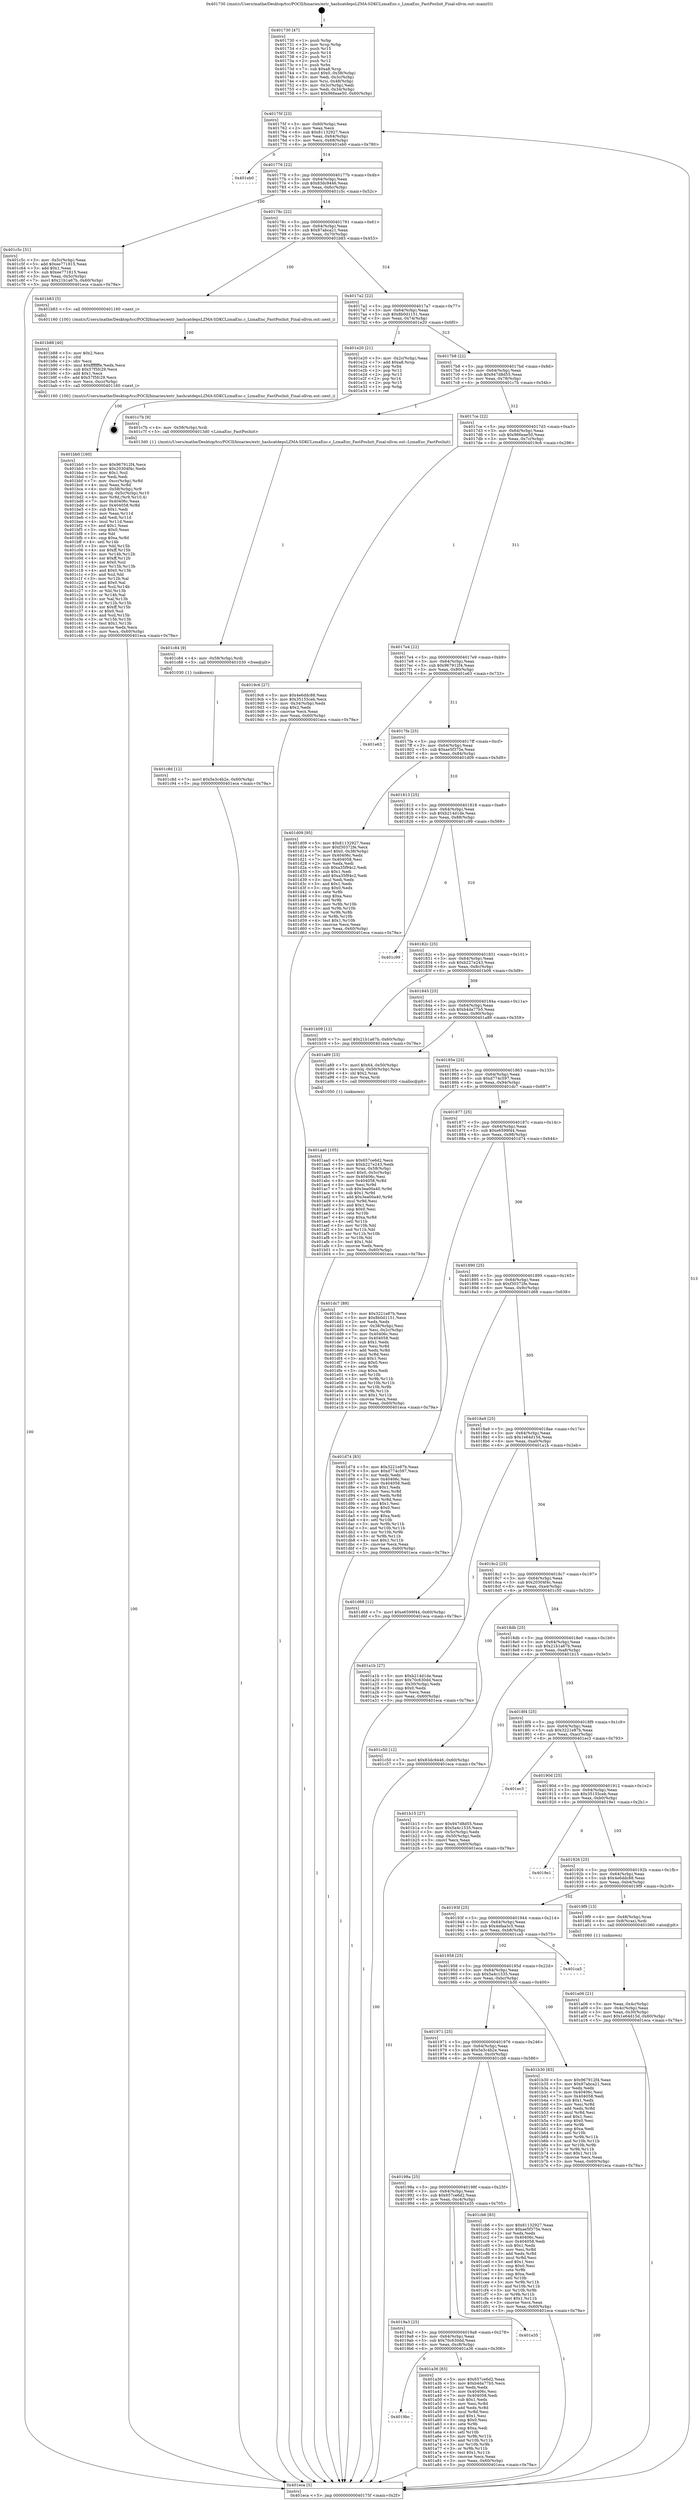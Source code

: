 digraph "0x401730" {
  label = "0x401730 (/mnt/c/Users/mathe/Desktop/tcc/POCII/binaries/extr_hashcatdepsLZMA-SDKCLzmaEnc.c_LzmaEnc_FastPosInit_Final-ollvm.out::main(0))"
  labelloc = "t"
  node[shape=record]

  Entry [label="",width=0.3,height=0.3,shape=circle,fillcolor=black,style=filled]
  "0x40175f" [label="{
     0x40175f [23]\l
     | [instrs]\l
     &nbsp;&nbsp;0x40175f \<+3\>: mov -0x60(%rbp),%eax\l
     &nbsp;&nbsp;0x401762 \<+2\>: mov %eax,%ecx\l
     &nbsp;&nbsp;0x401764 \<+6\>: sub $0x81132927,%ecx\l
     &nbsp;&nbsp;0x40176a \<+3\>: mov %eax,-0x64(%rbp)\l
     &nbsp;&nbsp;0x40176d \<+3\>: mov %ecx,-0x68(%rbp)\l
     &nbsp;&nbsp;0x401770 \<+6\>: je 0000000000401eb0 \<main+0x780\>\l
  }"]
  "0x401eb0" [label="{
     0x401eb0\l
  }", style=dashed]
  "0x401776" [label="{
     0x401776 [22]\l
     | [instrs]\l
     &nbsp;&nbsp;0x401776 \<+5\>: jmp 000000000040177b \<main+0x4b\>\l
     &nbsp;&nbsp;0x40177b \<+3\>: mov -0x64(%rbp),%eax\l
     &nbsp;&nbsp;0x40177e \<+5\>: sub $0x83dc9446,%eax\l
     &nbsp;&nbsp;0x401783 \<+3\>: mov %eax,-0x6c(%rbp)\l
     &nbsp;&nbsp;0x401786 \<+6\>: je 0000000000401c5c \<main+0x52c\>\l
  }"]
  Exit [label="",width=0.3,height=0.3,shape=circle,fillcolor=black,style=filled,peripheries=2]
  "0x401c5c" [label="{
     0x401c5c [31]\l
     | [instrs]\l
     &nbsp;&nbsp;0x401c5c \<+3\>: mov -0x5c(%rbp),%eax\l
     &nbsp;&nbsp;0x401c5f \<+5\>: add $0xee771815,%eax\l
     &nbsp;&nbsp;0x401c64 \<+3\>: add $0x1,%eax\l
     &nbsp;&nbsp;0x401c67 \<+5\>: sub $0xee771815,%eax\l
     &nbsp;&nbsp;0x401c6c \<+3\>: mov %eax,-0x5c(%rbp)\l
     &nbsp;&nbsp;0x401c6f \<+7\>: movl $0x21b1a67b,-0x60(%rbp)\l
     &nbsp;&nbsp;0x401c76 \<+5\>: jmp 0000000000401eca \<main+0x79a\>\l
  }"]
  "0x40178c" [label="{
     0x40178c [22]\l
     | [instrs]\l
     &nbsp;&nbsp;0x40178c \<+5\>: jmp 0000000000401791 \<main+0x61\>\l
     &nbsp;&nbsp;0x401791 \<+3\>: mov -0x64(%rbp),%eax\l
     &nbsp;&nbsp;0x401794 \<+5\>: sub $0x87abca21,%eax\l
     &nbsp;&nbsp;0x401799 \<+3\>: mov %eax,-0x70(%rbp)\l
     &nbsp;&nbsp;0x40179c \<+6\>: je 0000000000401b83 \<main+0x453\>\l
  }"]
  "0x401c8d" [label="{
     0x401c8d [12]\l
     | [instrs]\l
     &nbsp;&nbsp;0x401c8d \<+7\>: movl $0x5e3c4b2e,-0x60(%rbp)\l
     &nbsp;&nbsp;0x401c94 \<+5\>: jmp 0000000000401eca \<main+0x79a\>\l
  }"]
  "0x401b83" [label="{
     0x401b83 [5]\l
     | [instrs]\l
     &nbsp;&nbsp;0x401b83 \<+5\>: call 0000000000401160 \<next_i\>\l
     | [calls]\l
     &nbsp;&nbsp;0x401160 \{100\} (/mnt/c/Users/mathe/Desktop/tcc/POCII/binaries/extr_hashcatdepsLZMA-SDKCLzmaEnc.c_LzmaEnc_FastPosInit_Final-ollvm.out::next_i)\l
  }"]
  "0x4017a2" [label="{
     0x4017a2 [22]\l
     | [instrs]\l
     &nbsp;&nbsp;0x4017a2 \<+5\>: jmp 00000000004017a7 \<main+0x77\>\l
     &nbsp;&nbsp;0x4017a7 \<+3\>: mov -0x64(%rbp),%eax\l
     &nbsp;&nbsp;0x4017aa \<+5\>: sub $0x8b0d1151,%eax\l
     &nbsp;&nbsp;0x4017af \<+3\>: mov %eax,-0x74(%rbp)\l
     &nbsp;&nbsp;0x4017b2 \<+6\>: je 0000000000401e20 \<main+0x6f0\>\l
  }"]
  "0x401c84" [label="{
     0x401c84 [9]\l
     | [instrs]\l
     &nbsp;&nbsp;0x401c84 \<+4\>: mov -0x58(%rbp),%rdi\l
     &nbsp;&nbsp;0x401c88 \<+5\>: call 0000000000401030 \<free@plt\>\l
     | [calls]\l
     &nbsp;&nbsp;0x401030 \{1\} (unknown)\l
  }"]
  "0x401e20" [label="{
     0x401e20 [21]\l
     | [instrs]\l
     &nbsp;&nbsp;0x401e20 \<+3\>: mov -0x2c(%rbp),%eax\l
     &nbsp;&nbsp;0x401e23 \<+7\>: add $0xa8,%rsp\l
     &nbsp;&nbsp;0x401e2a \<+1\>: pop %rbx\l
     &nbsp;&nbsp;0x401e2b \<+2\>: pop %r12\l
     &nbsp;&nbsp;0x401e2d \<+2\>: pop %r13\l
     &nbsp;&nbsp;0x401e2f \<+2\>: pop %r14\l
     &nbsp;&nbsp;0x401e31 \<+2\>: pop %r15\l
     &nbsp;&nbsp;0x401e33 \<+1\>: pop %rbp\l
     &nbsp;&nbsp;0x401e34 \<+1\>: ret\l
  }"]
  "0x4017b8" [label="{
     0x4017b8 [22]\l
     | [instrs]\l
     &nbsp;&nbsp;0x4017b8 \<+5\>: jmp 00000000004017bd \<main+0x8d\>\l
     &nbsp;&nbsp;0x4017bd \<+3\>: mov -0x64(%rbp),%eax\l
     &nbsp;&nbsp;0x4017c0 \<+5\>: sub $0x947d8d55,%eax\l
     &nbsp;&nbsp;0x4017c5 \<+3\>: mov %eax,-0x78(%rbp)\l
     &nbsp;&nbsp;0x4017c8 \<+6\>: je 0000000000401c7b \<main+0x54b\>\l
  }"]
  "0x401bb0" [label="{
     0x401bb0 [160]\l
     | [instrs]\l
     &nbsp;&nbsp;0x401bb0 \<+5\>: mov $0x967912f4,%ecx\l
     &nbsp;&nbsp;0x401bb5 \<+5\>: mov $0x20304f4c,%edx\l
     &nbsp;&nbsp;0x401bba \<+3\>: mov $0x1,%sil\l
     &nbsp;&nbsp;0x401bbd \<+2\>: xor %edi,%edi\l
     &nbsp;&nbsp;0x401bbf \<+7\>: mov -0xcc(%rbp),%r8d\l
     &nbsp;&nbsp;0x401bc6 \<+4\>: imul %eax,%r8d\l
     &nbsp;&nbsp;0x401bca \<+4\>: mov -0x58(%rbp),%r9\l
     &nbsp;&nbsp;0x401bce \<+4\>: movslq -0x5c(%rbp),%r10\l
     &nbsp;&nbsp;0x401bd2 \<+4\>: mov %r8d,(%r9,%r10,4)\l
     &nbsp;&nbsp;0x401bd6 \<+7\>: mov 0x40406c,%eax\l
     &nbsp;&nbsp;0x401bdd \<+8\>: mov 0x404058,%r8d\l
     &nbsp;&nbsp;0x401be5 \<+3\>: sub $0x1,%edi\l
     &nbsp;&nbsp;0x401be8 \<+3\>: mov %eax,%r11d\l
     &nbsp;&nbsp;0x401beb \<+3\>: add %edi,%r11d\l
     &nbsp;&nbsp;0x401bee \<+4\>: imul %r11d,%eax\l
     &nbsp;&nbsp;0x401bf2 \<+3\>: and $0x1,%eax\l
     &nbsp;&nbsp;0x401bf5 \<+3\>: cmp $0x0,%eax\l
     &nbsp;&nbsp;0x401bf8 \<+3\>: sete %bl\l
     &nbsp;&nbsp;0x401bfb \<+4\>: cmp $0xa,%r8d\l
     &nbsp;&nbsp;0x401bff \<+4\>: setl %r14b\l
     &nbsp;&nbsp;0x401c03 \<+3\>: mov %bl,%r15b\l
     &nbsp;&nbsp;0x401c06 \<+4\>: xor $0xff,%r15b\l
     &nbsp;&nbsp;0x401c0a \<+3\>: mov %r14b,%r12b\l
     &nbsp;&nbsp;0x401c0d \<+4\>: xor $0xff,%r12b\l
     &nbsp;&nbsp;0x401c11 \<+4\>: xor $0x0,%sil\l
     &nbsp;&nbsp;0x401c15 \<+3\>: mov %r15b,%r13b\l
     &nbsp;&nbsp;0x401c18 \<+4\>: and $0x0,%r13b\l
     &nbsp;&nbsp;0x401c1c \<+3\>: and %sil,%bl\l
     &nbsp;&nbsp;0x401c1f \<+3\>: mov %r12b,%al\l
     &nbsp;&nbsp;0x401c22 \<+2\>: and $0x0,%al\l
     &nbsp;&nbsp;0x401c24 \<+3\>: and %sil,%r14b\l
     &nbsp;&nbsp;0x401c27 \<+3\>: or %bl,%r13b\l
     &nbsp;&nbsp;0x401c2a \<+3\>: or %r14b,%al\l
     &nbsp;&nbsp;0x401c2d \<+3\>: xor %al,%r13b\l
     &nbsp;&nbsp;0x401c30 \<+3\>: or %r12b,%r15b\l
     &nbsp;&nbsp;0x401c33 \<+4\>: xor $0xff,%r15b\l
     &nbsp;&nbsp;0x401c37 \<+4\>: or $0x0,%sil\l
     &nbsp;&nbsp;0x401c3b \<+3\>: and %sil,%r15b\l
     &nbsp;&nbsp;0x401c3e \<+3\>: or %r15b,%r13b\l
     &nbsp;&nbsp;0x401c41 \<+4\>: test $0x1,%r13b\l
     &nbsp;&nbsp;0x401c45 \<+3\>: cmovne %edx,%ecx\l
     &nbsp;&nbsp;0x401c48 \<+3\>: mov %ecx,-0x60(%rbp)\l
     &nbsp;&nbsp;0x401c4b \<+5\>: jmp 0000000000401eca \<main+0x79a\>\l
  }"]
  "0x401c7b" [label="{
     0x401c7b [9]\l
     | [instrs]\l
     &nbsp;&nbsp;0x401c7b \<+4\>: mov -0x58(%rbp),%rdi\l
     &nbsp;&nbsp;0x401c7f \<+5\>: call 00000000004013d0 \<LzmaEnc_FastPosInit\>\l
     | [calls]\l
     &nbsp;&nbsp;0x4013d0 \{1\} (/mnt/c/Users/mathe/Desktop/tcc/POCII/binaries/extr_hashcatdepsLZMA-SDKCLzmaEnc.c_LzmaEnc_FastPosInit_Final-ollvm.out::LzmaEnc_FastPosInit)\l
  }"]
  "0x4017ce" [label="{
     0x4017ce [22]\l
     | [instrs]\l
     &nbsp;&nbsp;0x4017ce \<+5\>: jmp 00000000004017d3 \<main+0xa3\>\l
     &nbsp;&nbsp;0x4017d3 \<+3\>: mov -0x64(%rbp),%eax\l
     &nbsp;&nbsp;0x4017d6 \<+5\>: sub $0x966eae50,%eax\l
     &nbsp;&nbsp;0x4017db \<+3\>: mov %eax,-0x7c(%rbp)\l
     &nbsp;&nbsp;0x4017de \<+6\>: je 00000000004019c6 \<main+0x296\>\l
  }"]
  "0x401b88" [label="{
     0x401b88 [40]\l
     | [instrs]\l
     &nbsp;&nbsp;0x401b88 \<+5\>: mov $0x2,%ecx\l
     &nbsp;&nbsp;0x401b8d \<+1\>: cltd\l
     &nbsp;&nbsp;0x401b8e \<+2\>: idiv %ecx\l
     &nbsp;&nbsp;0x401b90 \<+6\>: imul $0xfffffffe,%edx,%ecx\l
     &nbsp;&nbsp;0x401b96 \<+6\>: sub $0x57f5fc29,%ecx\l
     &nbsp;&nbsp;0x401b9c \<+3\>: add $0x1,%ecx\l
     &nbsp;&nbsp;0x401b9f \<+6\>: add $0x57f5fc29,%ecx\l
     &nbsp;&nbsp;0x401ba5 \<+6\>: mov %ecx,-0xcc(%rbp)\l
     &nbsp;&nbsp;0x401bab \<+5\>: call 0000000000401160 \<next_i\>\l
     | [calls]\l
     &nbsp;&nbsp;0x401160 \{100\} (/mnt/c/Users/mathe/Desktop/tcc/POCII/binaries/extr_hashcatdepsLZMA-SDKCLzmaEnc.c_LzmaEnc_FastPosInit_Final-ollvm.out::next_i)\l
  }"]
  "0x4019c6" [label="{
     0x4019c6 [27]\l
     | [instrs]\l
     &nbsp;&nbsp;0x4019c6 \<+5\>: mov $0x4e6ddc88,%eax\l
     &nbsp;&nbsp;0x4019cb \<+5\>: mov $0x35155ceb,%ecx\l
     &nbsp;&nbsp;0x4019d0 \<+3\>: mov -0x34(%rbp),%edx\l
     &nbsp;&nbsp;0x4019d3 \<+3\>: cmp $0x2,%edx\l
     &nbsp;&nbsp;0x4019d6 \<+3\>: cmovne %ecx,%eax\l
     &nbsp;&nbsp;0x4019d9 \<+3\>: mov %eax,-0x60(%rbp)\l
     &nbsp;&nbsp;0x4019dc \<+5\>: jmp 0000000000401eca \<main+0x79a\>\l
  }"]
  "0x4017e4" [label="{
     0x4017e4 [22]\l
     | [instrs]\l
     &nbsp;&nbsp;0x4017e4 \<+5\>: jmp 00000000004017e9 \<main+0xb9\>\l
     &nbsp;&nbsp;0x4017e9 \<+3\>: mov -0x64(%rbp),%eax\l
     &nbsp;&nbsp;0x4017ec \<+5\>: sub $0x967912f4,%eax\l
     &nbsp;&nbsp;0x4017f1 \<+3\>: mov %eax,-0x80(%rbp)\l
     &nbsp;&nbsp;0x4017f4 \<+6\>: je 0000000000401e63 \<main+0x733\>\l
  }"]
  "0x401eca" [label="{
     0x401eca [5]\l
     | [instrs]\l
     &nbsp;&nbsp;0x401eca \<+5\>: jmp 000000000040175f \<main+0x2f\>\l
  }"]
  "0x401730" [label="{
     0x401730 [47]\l
     | [instrs]\l
     &nbsp;&nbsp;0x401730 \<+1\>: push %rbp\l
     &nbsp;&nbsp;0x401731 \<+3\>: mov %rsp,%rbp\l
     &nbsp;&nbsp;0x401734 \<+2\>: push %r15\l
     &nbsp;&nbsp;0x401736 \<+2\>: push %r14\l
     &nbsp;&nbsp;0x401738 \<+2\>: push %r13\l
     &nbsp;&nbsp;0x40173a \<+2\>: push %r12\l
     &nbsp;&nbsp;0x40173c \<+1\>: push %rbx\l
     &nbsp;&nbsp;0x40173d \<+7\>: sub $0xa8,%rsp\l
     &nbsp;&nbsp;0x401744 \<+7\>: movl $0x0,-0x38(%rbp)\l
     &nbsp;&nbsp;0x40174b \<+3\>: mov %edi,-0x3c(%rbp)\l
     &nbsp;&nbsp;0x40174e \<+4\>: mov %rsi,-0x48(%rbp)\l
     &nbsp;&nbsp;0x401752 \<+3\>: mov -0x3c(%rbp),%edi\l
     &nbsp;&nbsp;0x401755 \<+3\>: mov %edi,-0x34(%rbp)\l
     &nbsp;&nbsp;0x401758 \<+7\>: movl $0x966eae50,-0x60(%rbp)\l
  }"]
  "0x401aa0" [label="{
     0x401aa0 [105]\l
     | [instrs]\l
     &nbsp;&nbsp;0x401aa0 \<+5\>: mov $0x657ce6d2,%ecx\l
     &nbsp;&nbsp;0x401aa5 \<+5\>: mov $0xb227e243,%edx\l
     &nbsp;&nbsp;0x401aaa \<+4\>: mov %rax,-0x58(%rbp)\l
     &nbsp;&nbsp;0x401aae \<+7\>: movl $0x0,-0x5c(%rbp)\l
     &nbsp;&nbsp;0x401ab5 \<+7\>: mov 0x40406c,%esi\l
     &nbsp;&nbsp;0x401abc \<+8\>: mov 0x404058,%r8d\l
     &nbsp;&nbsp;0x401ac4 \<+3\>: mov %esi,%r9d\l
     &nbsp;&nbsp;0x401ac7 \<+7\>: sub $0x3ea00a40,%r9d\l
     &nbsp;&nbsp;0x401ace \<+4\>: sub $0x1,%r9d\l
     &nbsp;&nbsp;0x401ad2 \<+7\>: add $0x3ea00a40,%r9d\l
     &nbsp;&nbsp;0x401ad9 \<+4\>: imul %r9d,%esi\l
     &nbsp;&nbsp;0x401add \<+3\>: and $0x1,%esi\l
     &nbsp;&nbsp;0x401ae0 \<+3\>: cmp $0x0,%esi\l
     &nbsp;&nbsp;0x401ae3 \<+4\>: sete %r10b\l
     &nbsp;&nbsp;0x401ae7 \<+4\>: cmp $0xa,%r8d\l
     &nbsp;&nbsp;0x401aeb \<+4\>: setl %r11b\l
     &nbsp;&nbsp;0x401aef \<+3\>: mov %r10b,%bl\l
     &nbsp;&nbsp;0x401af2 \<+3\>: and %r11b,%bl\l
     &nbsp;&nbsp;0x401af5 \<+3\>: xor %r11b,%r10b\l
     &nbsp;&nbsp;0x401af8 \<+3\>: or %r10b,%bl\l
     &nbsp;&nbsp;0x401afb \<+3\>: test $0x1,%bl\l
     &nbsp;&nbsp;0x401afe \<+3\>: cmovne %edx,%ecx\l
     &nbsp;&nbsp;0x401b01 \<+3\>: mov %ecx,-0x60(%rbp)\l
     &nbsp;&nbsp;0x401b04 \<+5\>: jmp 0000000000401eca \<main+0x79a\>\l
  }"]
  "0x401e63" [label="{
     0x401e63\l
  }", style=dashed]
  "0x4017fa" [label="{
     0x4017fa [25]\l
     | [instrs]\l
     &nbsp;&nbsp;0x4017fa \<+5\>: jmp 00000000004017ff \<main+0xcf\>\l
     &nbsp;&nbsp;0x4017ff \<+3\>: mov -0x64(%rbp),%eax\l
     &nbsp;&nbsp;0x401802 \<+5\>: sub $0xae5f375e,%eax\l
     &nbsp;&nbsp;0x401807 \<+6\>: mov %eax,-0x84(%rbp)\l
     &nbsp;&nbsp;0x40180d \<+6\>: je 0000000000401d09 \<main+0x5d9\>\l
  }"]
  "0x4019bc" [label="{
     0x4019bc\l
  }", style=dashed]
  "0x401d09" [label="{
     0x401d09 [95]\l
     | [instrs]\l
     &nbsp;&nbsp;0x401d09 \<+5\>: mov $0x81132927,%eax\l
     &nbsp;&nbsp;0x401d0e \<+5\>: mov $0xf30372fe,%ecx\l
     &nbsp;&nbsp;0x401d13 \<+7\>: movl $0x0,-0x38(%rbp)\l
     &nbsp;&nbsp;0x401d1a \<+7\>: mov 0x40406c,%edx\l
     &nbsp;&nbsp;0x401d21 \<+7\>: mov 0x404058,%esi\l
     &nbsp;&nbsp;0x401d28 \<+2\>: mov %edx,%edi\l
     &nbsp;&nbsp;0x401d2a \<+6\>: sub $0xa35f94c2,%edi\l
     &nbsp;&nbsp;0x401d30 \<+3\>: sub $0x1,%edi\l
     &nbsp;&nbsp;0x401d33 \<+6\>: add $0xa35f94c2,%edi\l
     &nbsp;&nbsp;0x401d39 \<+3\>: imul %edi,%edx\l
     &nbsp;&nbsp;0x401d3c \<+3\>: and $0x1,%edx\l
     &nbsp;&nbsp;0x401d3f \<+3\>: cmp $0x0,%edx\l
     &nbsp;&nbsp;0x401d42 \<+4\>: sete %r8b\l
     &nbsp;&nbsp;0x401d46 \<+3\>: cmp $0xa,%esi\l
     &nbsp;&nbsp;0x401d49 \<+4\>: setl %r9b\l
     &nbsp;&nbsp;0x401d4d \<+3\>: mov %r8b,%r10b\l
     &nbsp;&nbsp;0x401d50 \<+3\>: and %r9b,%r10b\l
     &nbsp;&nbsp;0x401d53 \<+3\>: xor %r9b,%r8b\l
     &nbsp;&nbsp;0x401d56 \<+3\>: or %r8b,%r10b\l
     &nbsp;&nbsp;0x401d59 \<+4\>: test $0x1,%r10b\l
     &nbsp;&nbsp;0x401d5d \<+3\>: cmovne %ecx,%eax\l
     &nbsp;&nbsp;0x401d60 \<+3\>: mov %eax,-0x60(%rbp)\l
     &nbsp;&nbsp;0x401d63 \<+5\>: jmp 0000000000401eca \<main+0x79a\>\l
  }"]
  "0x401813" [label="{
     0x401813 [25]\l
     | [instrs]\l
     &nbsp;&nbsp;0x401813 \<+5\>: jmp 0000000000401818 \<main+0xe8\>\l
     &nbsp;&nbsp;0x401818 \<+3\>: mov -0x64(%rbp),%eax\l
     &nbsp;&nbsp;0x40181b \<+5\>: sub $0xb214d1de,%eax\l
     &nbsp;&nbsp;0x401820 \<+6\>: mov %eax,-0x88(%rbp)\l
     &nbsp;&nbsp;0x401826 \<+6\>: je 0000000000401c99 \<main+0x569\>\l
  }"]
  "0x401a36" [label="{
     0x401a36 [83]\l
     | [instrs]\l
     &nbsp;&nbsp;0x401a36 \<+5\>: mov $0x657ce6d2,%eax\l
     &nbsp;&nbsp;0x401a3b \<+5\>: mov $0xb4da77b5,%ecx\l
     &nbsp;&nbsp;0x401a40 \<+2\>: xor %edx,%edx\l
     &nbsp;&nbsp;0x401a42 \<+7\>: mov 0x40406c,%esi\l
     &nbsp;&nbsp;0x401a49 \<+7\>: mov 0x404058,%edi\l
     &nbsp;&nbsp;0x401a50 \<+3\>: sub $0x1,%edx\l
     &nbsp;&nbsp;0x401a53 \<+3\>: mov %esi,%r8d\l
     &nbsp;&nbsp;0x401a56 \<+3\>: add %edx,%r8d\l
     &nbsp;&nbsp;0x401a59 \<+4\>: imul %r8d,%esi\l
     &nbsp;&nbsp;0x401a5d \<+3\>: and $0x1,%esi\l
     &nbsp;&nbsp;0x401a60 \<+3\>: cmp $0x0,%esi\l
     &nbsp;&nbsp;0x401a63 \<+4\>: sete %r9b\l
     &nbsp;&nbsp;0x401a67 \<+3\>: cmp $0xa,%edi\l
     &nbsp;&nbsp;0x401a6a \<+4\>: setl %r10b\l
     &nbsp;&nbsp;0x401a6e \<+3\>: mov %r9b,%r11b\l
     &nbsp;&nbsp;0x401a71 \<+3\>: and %r10b,%r11b\l
     &nbsp;&nbsp;0x401a74 \<+3\>: xor %r10b,%r9b\l
     &nbsp;&nbsp;0x401a77 \<+3\>: or %r9b,%r11b\l
     &nbsp;&nbsp;0x401a7a \<+4\>: test $0x1,%r11b\l
     &nbsp;&nbsp;0x401a7e \<+3\>: cmovne %ecx,%eax\l
     &nbsp;&nbsp;0x401a81 \<+3\>: mov %eax,-0x60(%rbp)\l
     &nbsp;&nbsp;0x401a84 \<+5\>: jmp 0000000000401eca \<main+0x79a\>\l
  }"]
  "0x401c99" [label="{
     0x401c99\l
  }", style=dashed]
  "0x40182c" [label="{
     0x40182c [25]\l
     | [instrs]\l
     &nbsp;&nbsp;0x40182c \<+5\>: jmp 0000000000401831 \<main+0x101\>\l
     &nbsp;&nbsp;0x401831 \<+3\>: mov -0x64(%rbp),%eax\l
     &nbsp;&nbsp;0x401834 \<+5\>: sub $0xb227e243,%eax\l
     &nbsp;&nbsp;0x401839 \<+6\>: mov %eax,-0x8c(%rbp)\l
     &nbsp;&nbsp;0x40183f \<+6\>: je 0000000000401b09 \<main+0x3d9\>\l
  }"]
  "0x4019a3" [label="{
     0x4019a3 [25]\l
     | [instrs]\l
     &nbsp;&nbsp;0x4019a3 \<+5\>: jmp 00000000004019a8 \<main+0x278\>\l
     &nbsp;&nbsp;0x4019a8 \<+3\>: mov -0x64(%rbp),%eax\l
     &nbsp;&nbsp;0x4019ab \<+5\>: sub $0x70c630dd,%eax\l
     &nbsp;&nbsp;0x4019b0 \<+6\>: mov %eax,-0xc8(%rbp)\l
     &nbsp;&nbsp;0x4019b6 \<+6\>: je 0000000000401a36 \<main+0x306\>\l
  }"]
  "0x401b09" [label="{
     0x401b09 [12]\l
     | [instrs]\l
     &nbsp;&nbsp;0x401b09 \<+7\>: movl $0x21b1a67b,-0x60(%rbp)\l
     &nbsp;&nbsp;0x401b10 \<+5\>: jmp 0000000000401eca \<main+0x79a\>\l
  }"]
  "0x401845" [label="{
     0x401845 [25]\l
     | [instrs]\l
     &nbsp;&nbsp;0x401845 \<+5\>: jmp 000000000040184a \<main+0x11a\>\l
     &nbsp;&nbsp;0x40184a \<+3\>: mov -0x64(%rbp),%eax\l
     &nbsp;&nbsp;0x40184d \<+5\>: sub $0xb4da77b5,%eax\l
     &nbsp;&nbsp;0x401852 \<+6\>: mov %eax,-0x90(%rbp)\l
     &nbsp;&nbsp;0x401858 \<+6\>: je 0000000000401a89 \<main+0x359\>\l
  }"]
  "0x401e35" [label="{
     0x401e35\l
  }", style=dashed]
  "0x401a89" [label="{
     0x401a89 [23]\l
     | [instrs]\l
     &nbsp;&nbsp;0x401a89 \<+7\>: movl $0x64,-0x50(%rbp)\l
     &nbsp;&nbsp;0x401a90 \<+4\>: movslq -0x50(%rbp),%rax\l
     &nbsp;&nbsp;0x401a94 \<+4\>: shl $0x2,%rax\l
     &nbsp;&nbsp;0x401a98 \<+3\>: mov %rax,%rdi\l
     &nbsp;&nbsp;0x401a9b \<+5\>: call 0000000000401050 \<malloc@plt\>\l
     | [calls]\l
     &nbsp;&nbsp;0x401050 \{1\} (unknown)\l
  }"]
  "0x40185e" [label="{
     0x40185e [25]\l
     | [instrs]\l
     &nbsp;&nbsp;0x40185e \<+5\>: jmp 0000000000401863 \<main+0x133\>\l
     &nbsp;&nbsp;0x401863 \<+3\>: mov -0x64(%rbp),%eax\l
     &nbsp;&nbsp;0x401866 \<+5\>: sub $0xd774c597,%eax\l
     &nbsp;&nbsp;0x40186b \<+6\>: mov %eax,-0x94(%rbp)\l
     &nbsp;&nbsp;0x401871 \<+6\>: je 0000000000401dc7 \<main+0x697\>\l
  }"]
  "0x40198a" [label="{
     0x40198a [25]\l
     | [instrs]\l
     &nbsp;&nbsp;0x40198a \<+5\>: jmp 000000000040198f \<main+0x25f\>\l
     &nbsp;&nbsp;0x40198f \<+3\>: mov -0x64(%rbp),%eax\l
     &nbsp;&nbsp;0x401992 \<+5\>: sub $0x657ce6d2,%eax\l
     &nbsp;&nbsp;0x401997 \<+6\>: mov %eax,-0xc4(%rbp)\l
     &nbsp;&nbsp;0x40199d \<+6\>: je 0000000000401e35 \<main+0x705\>\l
  }"]
  "0x401dc7" [label="{
     0x401dc7 [89]\l
     | [instrs]\l
     &nbsp;&nbsp;0x401dc7 \<+5\>: mov $0x3221e87b,%eax\l
     &nbsp;&nbsp;0x401dcc \<+5\>: mov $0x8b0d1151,%ecx\l
     &nbsp;&nbsp;0x401dd1 \<+2\>: xor %edx,%edx\l
     &nbsp;&nbsp;0x401dd3 \<+3\>: mov -0x38(%rbp),%esi\l
     &nbsp;&nbsp;0x401dd6 \<+3\>: mov %esi,-0x2c(%rbp)\l
     &nbsp;&nbsp;0x401dd9 \<+7\>: mov 0x40406c,%esi\l
     &nbsp;&nbsp;0x401de0 \<+7\>: mov 0x404058,%edi\l
     &nbsp;&nbsp;0x401de7 \<+3\>: sub $0x1,%edx\l
     &nbsp;&nbsp;0x401dea \<+3\>: mov %esi,%r8d\l
     &nbsp;&nbsp;0x401ded \<+3\>: add %edx,%r8d\l
     &nbsp;&nbsp;0x401df0 \<+4\>: imul %r8d,%esi\l
     &nbsp;&nbsp;0x401df4 \<+3\>: and $0x1,%esi\l
     &nbsp;&nbsp;0x401df7 \<+3\>: cmp $0x0,%esi\l
     &nbsp;&nbsp;0x401dfa \<+4\>: sete %r9b\l
     &nbsp;&nbsp;0x401dfe \<+3\>: cmp $0xa,%edi\l
     &nbsp;&nbsp;0x401e01 \<+4\>: setl %r10b\l
     &nbsp;&nbsp;0x401e05 \<+3\>: mov %r9b,%r11b\l
     &nbsp;&nbsp;0x401e08 \<+3\>: and %r10b,%r11b\l
     &nbsp;&nbsp;0x401e0b \<+3\>: xor %r10b,%r9b\l
     &nbsp;&nbsp;0x401e0e \<+3\>: or %r9b,%r11b\l
     &nbsp;&nbsp;0x401e11 \<+4\>: test $0x1,%r11b\l
     &nbsp;&nbsp;0x401e15 \<+3\>: cmovne %ecx,%eax\l
     &nbsp;&nbsp;0x401e18 \<+3\>: mov %eax,-0x60(%rbp)\l
     &nbsp;&nbsp;0x401e1b \<+5\>: jmp 0000000000401eca \<main+0x79a\>\l
  }"]
  "0x401877" [label="{
     0x401877 [25]\l
     | [instrs]\l
     &nbsp;&nbsp;0x401877 \<+5\>: jmp 000000000040187c \<main+0x14c\>\l
     &nbsp;&nbsp;0x40187c \<+3\>: mov -0x64(%rbp),%eax\l
     &nbsp;&nbsp;0x40187f \<+5\>: sub $0xe6599f44,%eax\l
     &nbsp;&nbsp;0x401884 \<+6\>: mov %eax,-0x98(%rbp)\l
     &nbsp;&nbsp;0x40188a \<+6\>: je 0000000000401d74 \<main+0x644\>\l
  }"]
  "0x401cb6" [label="{
     0x401cb6 [83]\l
     | [instrs]\l
     &nbsp;&nbsp;0x401cb6 \<+5\>: mov $0x81132927,%eax\l
     &nbsp;&nbsp;0x401cbb \<+5\>: mov $0xae5f375e,%ecx\l
     &nbsp;&nbsp;0x401cc0 \<+2\>: xor %edx,%edx\l
     &nbsp;&nbsp;0x401cc2 \<+7\>: mov 0x40406c,%esi\l
     &nbsp;&nbsp;0x401cc9 \<+7\>: mov 0x404058,%edi\l
     &nbsp;&nbsp;0x401cd0 \<+3\>: sub $0x1,%edx\l
     &nbsp;&nbsp;0x401cd3 \<+3\>: mov %esi,%r8d\l
     &nbsp;&nbsp;0x401cd6 \<+3\>: add %edx,%r8d\l
     &nbsp;&nbsp;0x401cd9 \<+4\>: imul %r8d,%esi\l
     &nbsp;&nbsp;0x401cdd \<+3\>: and $0x1,%esi\l
     &nbsp;&nbsp;0x401ce0 \<+3\>: cmp $0x0,%esi\l
     &nbsp;&nbsp;0x401ce3 \<+4\>: sete %r9b\l
     &nbsp;&nbsp;0x401ce7 \<+3\>: cmp $0xa,%edi\l
     &nbsp;&nbsp;0x401cea \<+4\>: setl %r10b\l
     &nbsp;&nbsp;0x401cee \<+3\>: mov %r9b,%r11b\l
     &nbsp;&nbsp;0x401cf1 \<+3\>: and %r10b,%r11b\l
     &nbsp;&nbsp;0x401cf4 \<+3\>: xor %r10b,%r9b\l
     &nbsp;&nbsp;0x401cf7 \<+3\>: or %r9b,%r11b\l
     &nbsp;&nbsp;0x401cfa \<+4\>: test $0x1,%r11b\l
     &nbsp;&nbsp;0x401cfe \<+3\>: cmovne %ecx,%eax\l
     &nbsp;&nbsp;0x401d01 \<+3\>: mov %eax,-0x60(%rbp)\l
     &nbsp;&nbsp;0x401d04 \<+5\>: jmp 0000000000401eca \<main+0x79a\>\l
  }"]
  "0x401d74" [label="{
     0x401d74 [83]\l
     | [instrs]\l
     &nbsp;&nbsp;0x401d74 \<+5\>: mov $0x3221e87b,%eax\l
     &nbsp;&nbsp;0x401d79 \<+5\>: mov $0xd774c597,%ecx\l
     &nbsp;&nbsp;0x401d7e \<+2\>: xor %edx,%edx\l
     &nbsp;&nbsp;0x401d80 \<+7\>: mov 0x40406c,%esi\l
     &nbsp;&nbsp;0x401d87 \<+7\>: mov 0x404058,%edi\l
     &nbsp;&nbsp;0x401d8e \<+3\>: sub $0x1,%edx\l
     &nbsp;&nbsp;0x401d91 \<+3\>: mov %esi,%r8d\l
     &nbsp;&nbsp;0x401d94 \<+3\>: add %edx,%r8d\l
     &nbsp;&nbsp;0x401d97 \<+4\>: imul %r8d,%esi\l
     &nbsp;&nbsp;0x401d9b \<+3\>: and $0x1,%esi\l
     &nbsp;&nbsp;0x401d9e \<+3\>: cmp $0x0,%esi\l
     &nbsp;&nbsp;0x401da1 \<+4\>: sete %r9b\l
     &nbsp;&nbsp;0x401da5 \<+3\>: cmp $0xa,%edi\l
     &nbsp;&nbsp;0x401da8 \<+4\>: setl %r10b\l
     &nbsp;&nbsp;0x401dac \<+3\>: mov %r9b,%r11b\l
     &nbsp;&nbsp;0x401daf \<+3\>: and %r10b,%r11b\l
     &nbsp;&nbsp;0x401db2 \<+3\>: xor %r10b,%r9b\l
     &nbsp;&nbsp;0x401db5 \<+3\>: or %r9b,%r11b\l
     &nbsp;&nbsp;0x401db8 \<+4\>: test $0x1,%r11b\l
     &nbsp;&nbsp;0x401dbc \<+3\>: cmovne %ecx,%eax\l
     &nbsp;&nbsp;0x401dbf \<+3\>: mov %eax,-0x60(%rbp)\l
     &nbsp;&nbsp;0x401dc2 \<+5\>: jmp 0000000000401eca \<main+0x79a\>\l
  }"]
  "0x401890" [label="{
     0x401890 [25]\l
     | [instrs]\l
     &nbsp;&nbsp;0x401890 \<+5\>: jmp 0000000000401895 \<main+0x165\>\l
     &nbsp;&nbsp;0x401895 \<+3\>: mov -0x64(%rbp),%eax\l
     &nbsp;&nbsp;0x401898 \<+5\>: sub $0xf30372fe,%eax\l
     &nbsp;&nbsp;0x40189d \<+6\>: mov %eax,-0x9c(%rbp)\l
     &nbsp;&nbsp;0x4018a3 \<+6\>: je 0000000000401d68 \<main+0x638\>\l
  }"]
  "0x401971" [label="{
     0x401971 [25]\l
     | [instrs]\l
     &nbsp;&nbsp;0x401971 \<+5\>: jmp 0000000000401976 \<main+0x246\>\l
     &nbsp;&nbsp;0x401976 \<+3\>: mov -0x64(%rbp),%eax\l
     &nbsp;&nbsp;0x401979 \<+5\>: sub $0x5e3c4b2e,%eax\l
     &nbsp;&nbsp;0x40197e \<+6\>: mov %eax,-0xc0(%rbp)\l
     &nbsp;&nbsp;0x401984 \<+6\>: je 0000000000401cb6 \<main+0x586\>\l
  }"]
  "0x401d68" [label="{
     0x401d68 [12]\l
     | [instrs]\l
     &nbsp;&nbsp;0x401d68 \<+7\>: movl $0xe6599f44,-0x60(%rbp)\l
     &nbsp;&nbsp;0x401d6f \<+5\>: jmp 0000000000401eca \<main+0x79a\>\l
  }"]
  "0x4018a9" [label="{
     0x4018a9 [25]\l
     | [instrs]\l
     &nbsp;&nbsp;0x4018a9 \<+5\>: jmp 00000000004018ae \<main+0x17e\>\l
     &nbsp;&nbsp;0x4018ae \<+3\>: mov -0x64(%rbp),%eax\l
     &nbsp;&nbsp;0x4018b1 \<+5\>: sub $0x1e64d15d,%eax\l
     &nbsp;&nbsp;0x4018b6 \<+6\>: mov %eax,-0xa0(%rbp)\l
     &nbsp;&nbsp;0x4018bc \<+6\>: je 0000000000401a1b \<main+0x2eb\>\l
  }"]
  "0x401b30" [label="{
     0x401b30 [83]\l
     | [instrs]\l
     &nbsp;&nbsp;0x401b30 \<+5\>: mov $0x967912f4,%eax\l
     &nbsp;&nbsp;0x401b35 \<+5\>: mov $0x87abca21,%ecx\l
     &nbsp;&nbsp;0x401b3a \<+2\>: xor %edx,%edx\l
     &nbsp;&nbsp;0x401b3c \<+7\>: mov 0x40406c,%esi\l
     &nbsp;&nbsp;0x401b43 \<+7\>: mov 0x404058,%edi\l
     &nbsp;&nbsp;0x401b4a \<+3\>: sub $0x1,%edx\l
     &nbsp;&nbsp;0x401b4d \<+3\>: mov %esi,%r8d\l
     &nbsp;&nbsp;0x401b50 \<+3\>: add %edx,%r8d\l
     &nbsp;&nbsp;0x401b53 \<+4\>: imul %r8d,%esi\l
     &nbsp;&nbsp;0x401b57 \<+3\>: and $0x1,%esi\l
     &nbsp;&nbsp;0x401b5a \<+3\>: cmp $0x0,%esi\l
     &nbsp;&nbsp;0x401b5d \<+4\>: sete %r9b\l
     &nbsp;&nbsp;0x401b61 \<+3\>: cmp $0xa,%edi\l
     &nbsp;&nbsp;0x401b64 \<+4\>: setl %r10b\l
     &nbsp;&nbsp;0x401b68 \<+3\>: mov %r9b,%r11b\l
     &nbsp;&nbsp;0x401b6b \<+3\>: and %r10b,%r11b\l
     &nbsp;&nbsp;0x401b6e \<+3\>: xor %r10b,%r9b\l
     &nbsp;&nbsp;0x401b71 \<+3\>: or %r9b,%r11b\l
     &nbsp;&nbsp;0x401b74 \<+4\>: test $0x1,%r11b\l
     &nbsp;&nbsp;0x401b78 \<+3\>: cmovne %ecx,%eax\l
     &nbsp;&nbsp;0x401b7b \<+3\>: mov %eax,-0x60(%rbp)\l
     &nbsp;&nbsp;0x401b7e \<+5\>: jmp 0000000000401eca \<main+0x79a\>\l
  }"]
  "0x401a1b" [label="{
     0x401a1b [27]\l
     | [instrs]\l
     &nbsp;&nbsp;0x401a1b \<+5\>: mov $0xb214d1de,%eax\l
     &nbsp;&nbsp;0x401a20 \<+5\>: mov $0x70c630dd,%ecx\l
     &nbsp;&nbsp;0x401a25 \<+3\>: mov -0x30(%rbp),%edx\l
     &nbsp;&nbsp;0x401a28 \<+3\>: cmp $0x0,%edx\l
     &nbsp;&nbsp;0x401a2b \<+3\>: cmove %ecx,%eax\l
     &nbsp;&nbsp;0x401a2e \<+3\>: mov %eax,-0x60(%rbp)\l
     &nbsp;&nbsp;0x401a31 \<+5\>: jmp 0000000000401eca \<main+0x79a\>\l
  }"]
  "0x4018c2" [label="{
     0x4018c2 [25]\l
     | [instrs]\l
     &nbsp;&nbsp;0x4018c2 \<+5\>: jmp 00000000004018c7 \<main+0x197\>\l
     &nbsp;&nbsp;0x4018c7 \<+3\>: mov -0x64(%rbp),%eax\l
     &nbsp;&nbsp;0x4018ca \<+5\>: sub $0x20304f4c,%eax\l
     &nbsp;&nbsp;0x4018cf \<+6\>: mov %eax,-0xa4(%rbp)\l
     &nbsp;&nbsp;0x4018d5 \<+6\>: je 0000000000401c50 \<main+0x520\>\l
  }"]
  "0x401958" [label="{
     0x401958 [25]\l
     | [instrs]\l
     &nbsp;&nbsp;0x401958 \<+5\>: jmp 000000000040195d \<main+0x22d\>\l
     &nbsp;&nbsp;0x40195d \<+3\>: mov -0x64(%rbp),%eax\l
     &nbsp;&nbsp;0x401960 \<+5\>: sub $0x5a4c1535,%eax\l
     &nbsp;&nbsp;0x401965 \<+6\>: mov %eax,-0xbc(%rbp)\l
     &nbsp;&nbsp;0x40196b \<+6\>: je 0000000000401b30 \<main+0x400\>\l
  }"]
  "0x401c50" [label="{
     0x401c50 [12]\l
     | [instrs]\l
     &nbsp;&nbsp;0x401c50 \<+7\>: movl $0x83dc9446,-0x60(%rbp)\l
     &nbsp;&nbsp;0x401c57 \<+5\>: jmp 0000000000401eca \<main+0x79a\>\l
  }"]
  "0x4018db" [label="{
     0x4018db [25]\l
     | [instrs]\l
     &nbsp;&nbsp;0x4018db \<+5\>: jmp 00000000004018e0 \<main+0x1b0\>\l
     &nbsp;&nbsp;0x4018e0 \<+3\>: mov -0x64(%rbp),%eax\l
     &nbsp;&nbsp;0x4018e3 \<+5\>: sub $0x21b1a67b,%eax\l
     &nbsp;&nbsp;0x4018e8 \<+6\>: mov %eax,-0xa8(%rbp)\l
     &nbsp;&nbsp;0x4018ee \<+6\>: je 0000000000401b15 \<main+0x3e5\>\l
  }"]
  "0x401ca5" [label="{
     0x401ca5\l
  }", style=dashed]
  "0x401b15" [label="{
     0x401b15 [27]\l
     | [instrs]\l
     &nbsp;&nbsp;0x401b15 \<+5\>: mov $0x947d8d55,%eax\l
     &nbsp;&nbsp;0x401b1a \<+5\>: mov $0x5a4c1535,%ecx\l
     &nbsp;&nbsp;0x401b1f \<+3\>: mov -0x5c(%rbp),%edx\l
     &nbsp;&nbsp;0x401b22 \<+3\>: cmp -0x50(%rbp),%edx\l
     &nbsp;&nbsp;0x401b25 \<+3\>: cmovl %ecx,%eax\l
     &nbsp;&nbsp;0x401b28 \<+3\>: mov %eax,-0x60(%rbp)\l
     &nbsp;&nbsp;0x401b2b \<+5\>: jmp 0000000000401eca \<main+0x79a\>\l
  }"]
  "0x4018f4" [label="{
     0x4018f4 [25]\l
     | [instrs]\l
     &nbsp;&nbsp;0x4018f4 \<+5\>: jmp 00000000004018f9 \<main+0x1c9\>\l
     &nbsp;&nbsp;0x4018f9 \<+3\>: mov -0x64(%rbp),%eax\l
     &nbsp;&nbsp;0x4018fc \<+5\>: sub $0x3221e87b,%eax\l
     &nbsp;&nbsp;0x401901 \<+6\>: mov %eax,-0xac(%rbp)\l
     &nbsp;&nbsp;0x401907 \<+6\>: je 0000000000401ec3 \<main+0x793\>\l
  }"]
  "0x401a06" [label="{
     0x401a06 [21]\l
     | [instrs]\l
     &nbsp;&nbsp;0x401a06 \<+3\>: mov %eax,-0x4c(%rbp)\l
     &nbsp;&nbsp;0x401a09 \<+3\>: mov -0x4c(%rbp),%eax\l
     &nbsp;&nbsp;0x401a0c \<+3\>: mov %eax,-0x30(%rbp)\l
     &nbsp;&nbsp;0x401a0f \<+7\>: movl $0x1e64d15d,-0x60(%rbp)\l
     &nbsp;&nbsp;0x401a16 \<+5\>: jmp 0000000000401eca \<main+0x79a\>\l
  }"]
  "0x401ec3" [label="{
     0x401ec3\l
  }", style=dashed]
  "0x40190d" [label="{
     0x40190d [25]\l
     | [instrs]\l
     &nbsp;&nbsp;0x40190d \<+5\>: jmp 0000000000401912 \<main+0x1e2\>\l
     &nbsp;&nbsp;0x401912 \<+3\>: mov -0x64(%rbp),%eax\l
     &nbsp;&nbsp;0x401915 \<+5\>: sub $0x35155ceb,%eax\l
     &nbsp;&nbsp;0x40191a \<+6\>: mov %eax,-0xb0(%rbp)\l
     &nbsp;&nbsp;0x401920 \<+6\>: je 00000000004019e1 \<main+0x2b1\>\l
  }"]
  "0x40193f" [label="{
     0x40193f [25]\l
     | [instrs]\l
     &nbsp;&nbsp;0x40193f \<+5\>: jmp 0000000000401944 \<main+0x214\>\l
     &nbsp;&nbsp;0x401944 \<+3\>: mov -0x64(%rbp),%eax\l
     &nbsp;&nbsp;0x401947 \<+5\>: sub $0x4efaa3c5,%eax\l
     &nbsp;&nbsp;0x40194c \<+6\>: mov %eax,-0xb8(%rbp)\l
     &nbsp;&nbsp;0x401952 \<+6\>: je 0000000000401ca5 \<main+0x575\>\l
  }"]
  "0x4019e1" [label="{
     0x4019e1\l
  }", style=dashed]
  "0x401926" [label="{
     0x401926 [25]\l
     | [instrs]\l
     &nbsp;&nbsp;0x401926 \<+5\>: jmp 000000000040192b \<main+0x1fb\>\l
     &nbsp;&nbsp;0x40192b \<+3\>: mov -0x64(%rbp),%eax\l
     &nbsp;&nbsp;0x40192e \<+5\>: sub $0x4e6ddc88,%eax\l
     &nbsp;&nbsp;0x401933 \<+6\>: mov %eax,-0xb4(%rbp)\l
     &nbsp;&nbsp;0x401939 \<+6\>: je 00000000004019f9 \<main+0x2c9\>\l
  }"]
  "0x4019f9" [label="{
     0x4019f9 [13]\l
     | [instrs]\l
     &nbsp;&nbsp;0x4019f9 \<+4\>: mov -0x48(%rbp),%rax\l
     &nbsp;&nbsp;0x4019fd \<+4\>: mov 0x8(%rax),%rdi\l
     &nbsp;&nbsp;0x401a01 \<+5\>: call 0000000000401060 \<atoi@plt\>\l
     | [calls]\l
     &nbsp;&nbsp;0x401060 \{1\} (unknown)\l
  }"]
  Entry -> "0x401730" [label=" 1"]
  "0x40175f" -> "0x401eb0" [label=" 0"]
  "0x40175f" -> "0x401776" [label=" 514"]
  "0x401e20" -> Exit [label=" 1"]
  "0x401776" -> "0x401c5c" [label=" 100"]
  "0x401776" -> "0x40178c" [label=" 414"]
  "0x401dc7" -> "0x401eca" [label=" 1"]
  "0x40178c" -> "0x401b83" [label=" 100"]
  "0x40178c" -> "0x4017a2" [label=" 314"]
  "0x401d74" -> "0x401eca" [label=" 1"]
  "0x4017a2" -> "0x401e20" [label=" 1"]
  "0x4017a2" -> "0x4017b8" [label=" 313"]
  "0x401d68" -> "0x401eca" [label=" 1"]
  "0x4017b8" -> "0x401c7b" [label=" 1"]
  "0x4017b8" -> "0x4017ce" [label=" 312"]
  "0x401d09" -> "0x401eca" [label=" 1"]
  "0x4017ce" -> "0x4019c6" [label=" 1"]
  "0x4017ce" -> "0x4017e4" [label=" 311"]
  "0x4019c6" -> "0x401eca" [label=" 1"]
  "0x401730" -> "0x40175f" [label=" 1"]
  "0x401eca" -> "0x40175f" [label=" 513"]
  "0x401cb6" -> "0x401eca" [label=" 1"]
  "0x4017e4" -> "0x401e63" [label=" 0"]
  "0x4017e4" -> "0x4017fa" [label=" 311"]
  "0x401c8d" -> "0x401eca" [label=" 1"]
  "0x4017fa" -> "0x401d09" [label=" 1"]
  "0x4017fa" -> "0x401813" [label=" 310"]
  "0x401c84" -> "0x401c8d" [label=" 1"]
  "0x401813" -> "0x401c99" [label=" 0"]
  "0x401813" -> "0x40182c" [label=" 310"]
  "0x401c7b" -> "0x401c84" [label=" 1"]
  "0x40182c" -> "0x401b09" [label=" 1"]
  "0x40182c" -> "0x401845" [label=" 309"]
  "0x401c50" -> "0x401eca" [label=" 100"]
  "0x401845" -> "0x401a89" [label=" 1"]
  "0x401845" -> "0x40185e" [label=" 308"]
  "0x401bb0" -> "0x401eca" [label=" 100"]
  "0x40185e" -> "0x401dc7" [label=" 1"]
  "0x40185e" -> "0x401877" [label=" 307"]
  "0x401b83" -> "0x401b88" [label=" 100"]
  "0x401877" -> "0x401d74" [label=" 1"]
  "0x401877" -> "0x401890" [label=" 306"]
  "0x401b30" -> "0x401eca" [label=" 100"]
  "0x401890" -> "0x401d68" [label=" 1"]
  "0x401890" -> "0x4018a9" [label=" 305"]
  "0x401b09" -> "0x401eca" [label=" 1"]
  "0x4018a9" -> "0x401a1b" [label=" 1"]
  "0x4018a9" -> "0x4018c2" [label=" 304"]
  "0x401aa0" -> "0x401eca" [label=" 1"]
  "0x4018c2" -> "0x401c50" [label=" 100"]
  "0x4018c2" -> "0x4018db" [label=" 204"]
  "0x401a36" -> "0x401eca" [label=" 1"]
  "0x4018db" -> "0x401b15" [label=" 101"]
  "0x4018db" -> "0x4018f4" [label=" 103"]
  "0x4019a3" -> "0x4019bc" [label=" 0"]
  "0x4018f4" -> "0x401ec3" [label=" 0"]
  "0x4018f4" -> "0x40190d" [label=" 103"]
  "0x401c5c" -> "0x401eca" [label=" 100"]
  "0x40190d" -> "0x4019e1" [label=" 0"]
  "0x40190d" -> "0x401926" [label=" 103"]
  "0x40198a" -> "0x4019a3" [label=" 1"]
  "0x401926" -> "0x4019f9" [label=" 1"]
  "0x401926" -> "0x40193f" [label=" 102"]
  "0x4019f9" -> "0x401a06" [label=" 1"]
  "0x401a06" -> "0x401eca" [label=" 1"]
  "0x401a1b" -> "0x401eca" [label=" 1"]
  "0x4019a3" -> "0x401a36" [label=" 1"]
  "0x40193f" -> "0x401ca5" [label=" 0"]
  "0x40193f" -> "0x401958" [label=" 102"]
  "0x401a89" -> "0x401aa0" [label=" 1"]
  "0x401958" -> "0x401b30" [label=" 100"]
  "0x401958" -> "0x401971" [label=" 2"]
  "0x401b15" -> "0x401eca" [label=" 101"]
  "0x401971" -> "0x401cb6" [label=" 1"]
  "0x401971" -> "0x40198a" [label=" 1"]
  "0x401b88" -> "0x401bb0" [label=" 100"]
  "0x40198a" -> "0x401e35" [label=" 0"]
}
